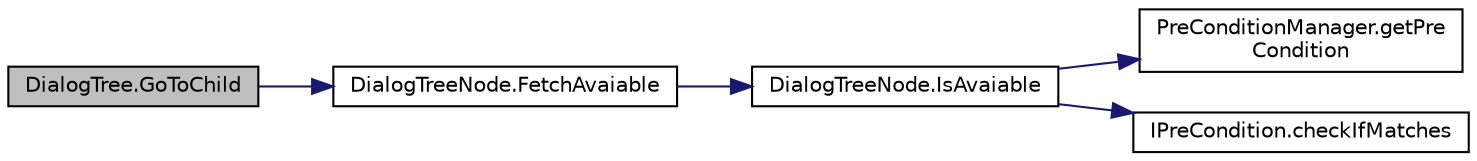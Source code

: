 digraph "DialogTree.GoToChild"
{
  edge [fontname="Helvetica",fontsize="10",labelfontname="Helvetica",labelfontsize="10"];
  node [fontname="Helvetica",fontsize="10",shape=record];
  rankdir="LR";
  Node8 [label="DialogTree.GoToChild",height=0.2,width=0.4,color="black", fillcolor="grey75", style="filled", fontcolor="black"];
  Node8 -> Node9 [color="midnightblue",fontsize="10",style="solid",fontname="Helvetica"];
  Node9 [label="DialogTreeNode.FetchAvaiable",height=0.2,width=0.4,color="black", fillcolor="white", style="filled",URL="$class_dialog_tree_node.html#ad6d251b6091ec93f1cb1d0035f12d390",tooltip="Execute it when needed to traverse down the tree and go for a child node. Additional logic can be add..."];
  Node9 -> Node10 [color="midnightblue",fontsize="10",style="solid",fontname="Helvetica"];
  Node10 [label="DialogTreeNode.IsAvaiable",height=0.2,width=0.4,color="black", fillcolor="white", style="filled",URL="$class_dialog_tree_node.html#a4896939b9b1b29c3b38d7a7fa19598a2",tooltip="Check if all the pre conditions are satisfied. "];
  Node10 -> Node11 [color="midnightblue",fontsize="10",style="solid",fontname="Helvetica"];
  Node11 [label="PreConditionManager.getPre\lCondition",height=0.2,width=0.4,color="black", fillcolor="white", style="filled",URL="$class_pre_condition_manager.html#a036fbcf1a5ffea8fcba11bcb0c851a2f",tooltip="Returns an preCondition in the repository by identifier "];
  Node10 -> Node12 [color="midnightblue",fontsize="10",style="solid",fontname="Helvetica"];
  Node12 [label="IPreCondition.checkIfMatches",height=0.2,width=0.4,color="black", fillcolor="white", style="filled",URL="$interface_i_pre_condition.html#af61f28b9da29cdcd726baec712991470"];
}
